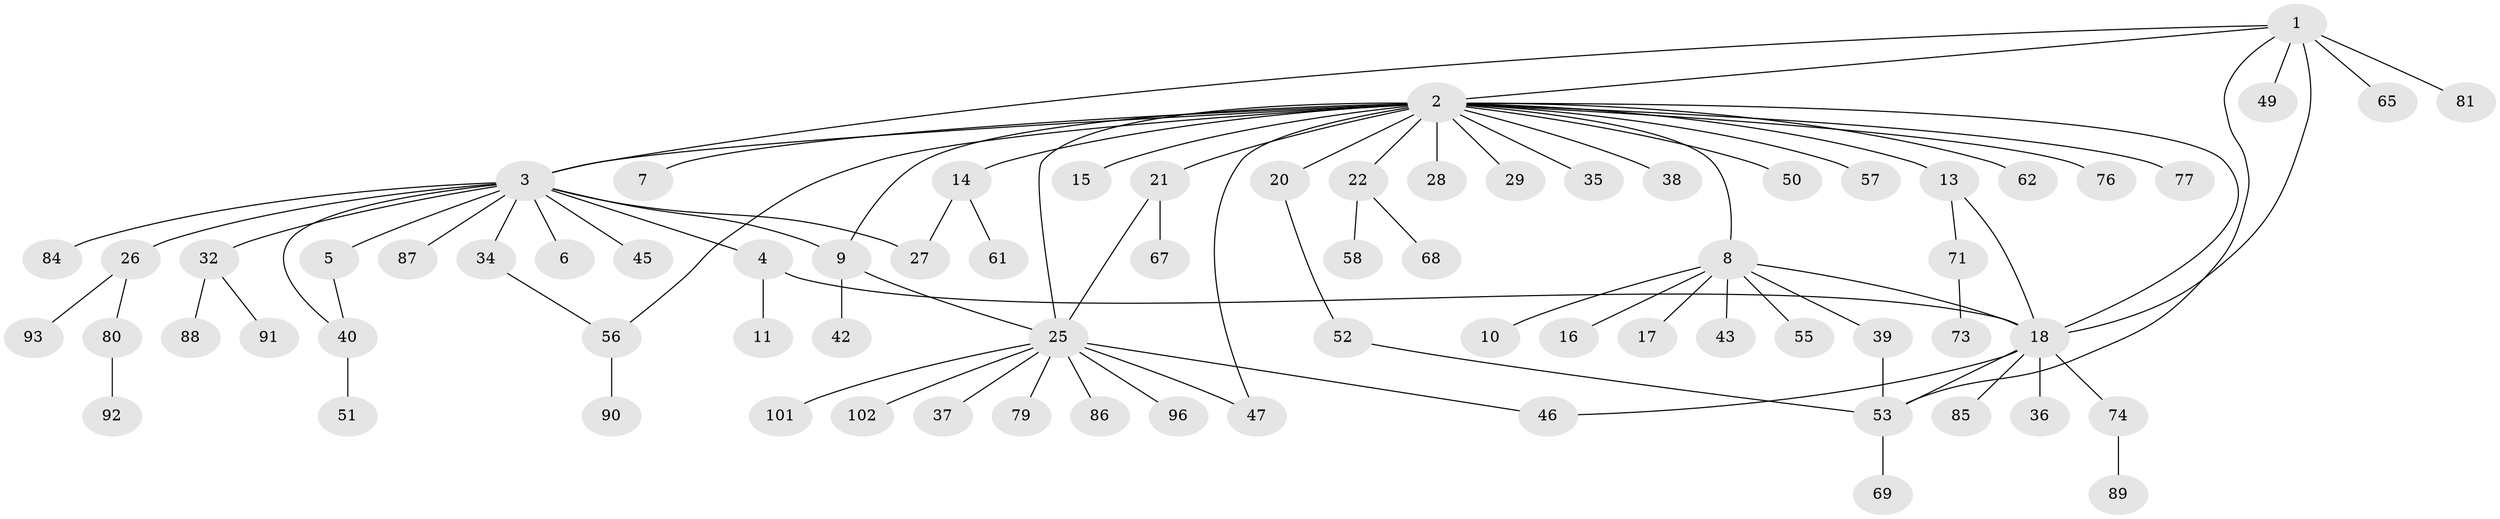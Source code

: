 // original degree distribution, {6: 0.02912621359223301, 26: 0.009708737864077669, 14: 0.009708737864077669, 3: 0.0970873786407767, 2: 0.18446601941747573, 1: 0.5631067961165048, 4: 0.07766990291262135, 5: 0.009708737864077669, 12: 0.009708737864077669, 7: 0.009708737864077669}
// Generated by graph-tools (version 1.1) at 2025/41/03/06/25 10:41:52]
// undirected, 74 vertices, 89 edges
graph export_dot {
graph [start="1"]
  node [color=gray90,style=filled];
  1 [super="+23"];
  2 [super="+75"];
  3 [super="+78"];
  4;
  5 [super="+99"];
  6 [super="+59"];
  7;
  8 [super="+12"];
  9 [super="+44"];
  10;
  11;
  13 [super="+54"];
  14;
  15;
  16 [super="+19"];
  17;
  18 [super="+24"];
  20 [super="+94"];
  21 [super="+30"];
  22 [super="+31"];
  25 [super="+33"];
  26;
  27;
  28;
  29 [super="+98"];
  32 [super="+41"];
  34 [super="+64"];
  35;
  36 [super="+70"];
  37;
  38;
  39 [super="+72"];
  40 [super="+60"];
  42;
  43 [super="+95"];
  45 [super="+63"];
  46 [super="+48"];
  47 [super="+100"];
  49;
  50;
  51;
  52;
  53 [super="+66"];
  55;
  56 [super="+82"];
  57;
  58 [super="+103"];
  61;
  62;
  65;
  67;
  68 [super="+97"];
  69;
  71;
  73;
  74;
  76;
  77;
  79;
  80 [super="+83"];
  81;
  84;
  85;
  86;
  87;
  88;
  89;
  90;
  91;
  92;
  93;
  96;
  101;
  102;
  1 -- 2;
  1 -- 3;
  1 -- 18 [weight=2];
  1 -- 49;
  1 -- 65;
  1 -- 81;
  1 -- 53;
  2 -- 3;
  2 -- 7;
  2 -- 8;
  2 -- 9;
  2 -- 13;
  2 -- 14;
  2 -- 15;
  2 -- 18;
  2 -- 20 [weight=2];
  2 -- 21;
  2 -- 22;
  2 -- 25;
  2 -- 28;
  2 -- 29;
  2 -- 35;
  2 -- 38;
  2 -- 47;
  2 -- 50;
  2 -- 56;
  2 -- 57;
  2 -- 62;
  2 -- 76;
  2 -- 77;
  3 -- 4;
  3 -- 5;
  3 -- 6;
  3 -- 26;
  3 -- 27;
  3 -- 32;
  3 -- 34;
  3 -- 40;
  3 -- 45;
  3 -- 84;
  3 -- 87;
  3 -- 9;
  4 -- 11;
  4 -- 18;
  5 -- 40;
  8 -- 10;
  8 -- 18;
  8 -- 16;
  8 -- 17;
  8 -- 55;
  8 -- 39;
  8 -- 43;
  9 -- 42;
  9 -- 25;
  13 -- 18;
  13 -- 71;
  14 -- 27;
  14 -- 61;
  18 -- 36;
  18 -- 53;
  18 -- 74;
  18 -- 85;
  18 -- 46;
  20 -- 52;
  21 -- 67;
  21 -- 25;
  22 -- 58;
  22 -- 68;
  25 -- 46;
  25 -- 47;
  25 -- 79;
  25 -- 96;
  25 -- 102;
  25 -- 101;
  25 -- 37;
  25 -- 86;
  26 -- 80;
  26 -- 93;
  32 -- 88;
  32 -- 91;
  34 -- 56;
  39 -- 53;
  40 -- 51;
  52 -- 53;
  53 -- 69;
  56 -- 90;
  71 -- 73;
  74 -- 89;
  80 -- 92;
}
